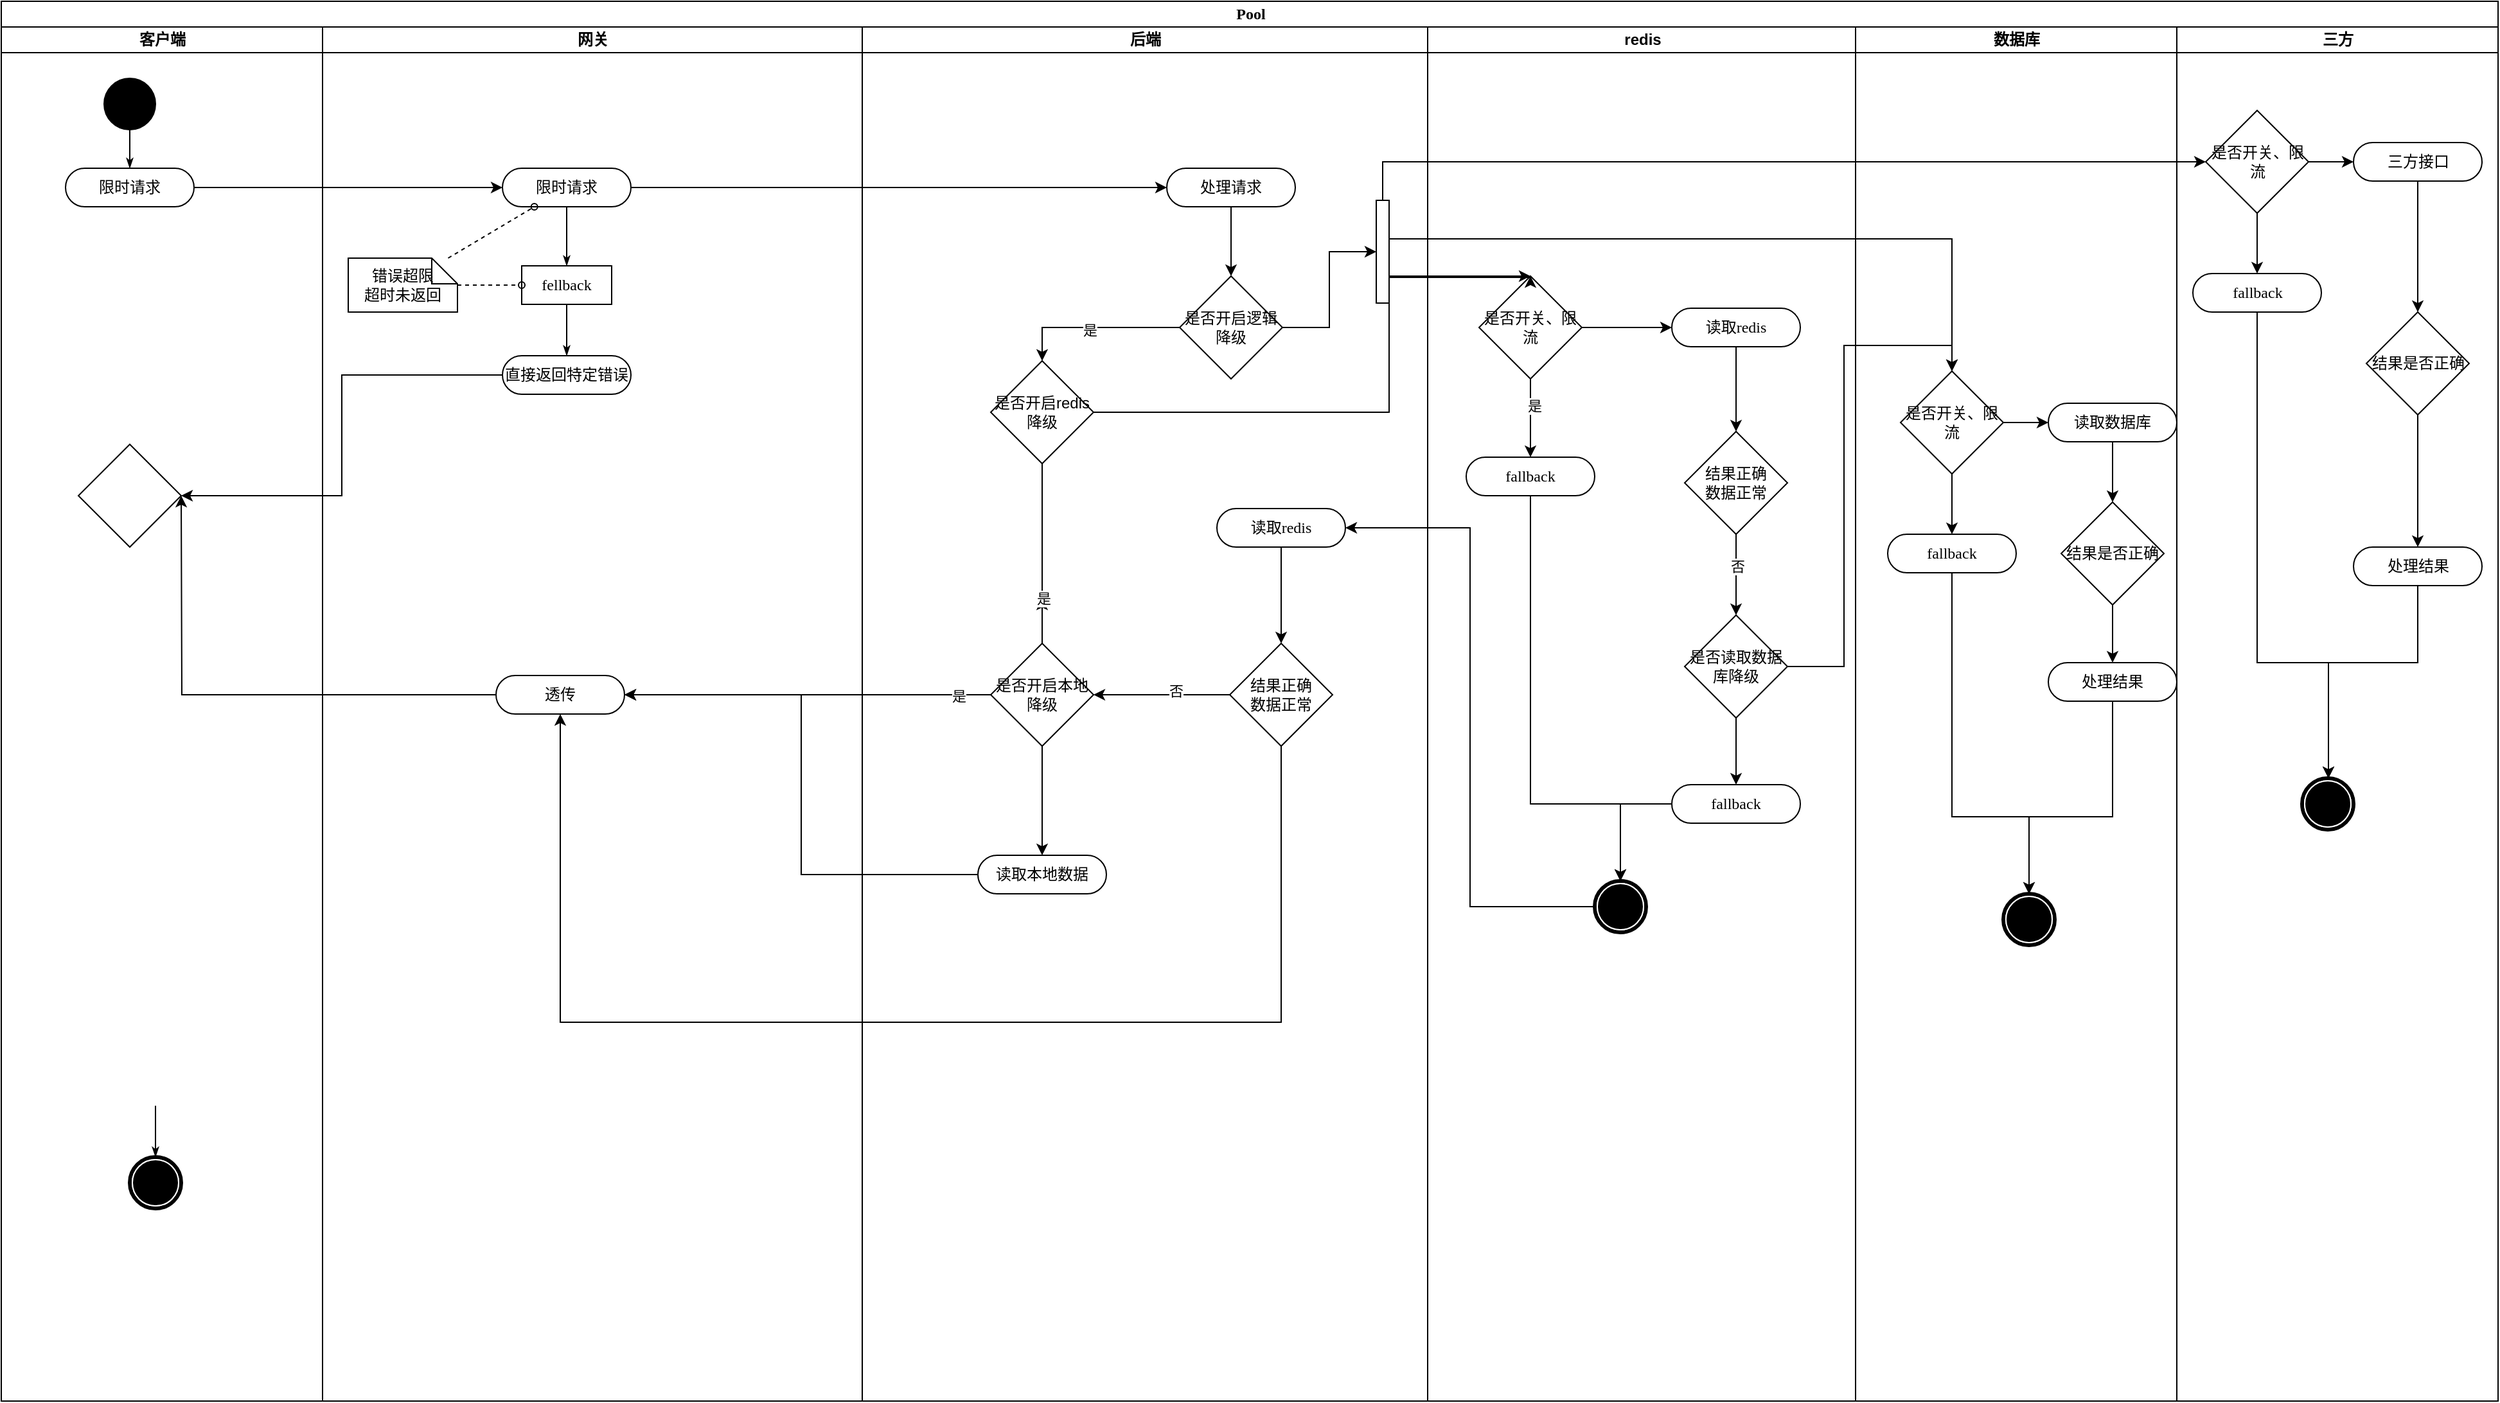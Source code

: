 <mxfile version="20.8.19" type="github">
  <diagram name="Page-1" id="0783ab3e-0a74-02c8-0abd-f7b4e66b4bec">
    <mxGraphModel dx="1034" dy="438" grid="1" gridSize="10" guides="1" tooltips="1" connect="1" arrows="1" fold="1" page="1" pageScale="1" pageWidth="850" pageHeight="1100" background="none" math="0" shadow="0">
      <root>
        <mxCell id="0" />
        <mxCell id="1" parent="0" />
        <mxCell id="1c1d494c118603dd-1" value="Pool" style="swimlane;html=1;childLayout=stackLayout;startSize=20;rounded=0;shadow=0;comic=0;labelBackgroundColor=none;strokeWidth=1;fontFamily=Verdana;fontSize=12;align=center;" parent="1" vertex="1">
          <mxGeometry x="60" y="5" width="1943" height="1090" as="geometry" />
        </mxCell>
        <mxCell id="9OXR8-5eXW10tZyGMjdz-30" value="客户端" style="swimlane;html=1;startSize=20;" vertex="1" parent="1c1d494c118603dd-1">
          <mxGeometry y="20" width="250" height="1070" as="geometry">
            <mxRectangle x="500" y="20" width="40" height="970" as="alternateBounds" />
          </mxGeometry>
        </mxCell>
        <mxCell id="9OXR8-5eXW10tZyGMjdz-31" style="edgeStyle=orthogonalEdgeStyle;rounded=0;html=1;labelBackgroundColor=none;startArrow=none;startFill=0;startSize=5;endArrow=classicThin;endFill=1;endSize=5;jettySize=auto;orthogonalLoop=1;strokeWidth=1;fontFamily=Verdana;fontSize=12" edge="1" parent="9OXR8-5eXW10tZyGMjdz-30" source="9OXR8-5eXW10tZyGMjdz-32" target="9OXR8-5eXW10tZyGMjdz-33">
          <mxGeometry relative="1" as="geometry" />
        </mxCell>
        <mxCell id="9OXR8-5eXW10tZyGMjdz-32" value="" style="ellipse;whiteSpace=wrap;html=1;rounded=0;shadow=0;comic=0;labelBackgroundColor=none;strokeWidth=1;fillColor=#000000;fontFamily=Verdana;fontSize=12;align=center;" vertex="1" parent="9OXR8-5eXW10tZyGMjdz-30">
          <mxGeometry x="80" y="40" width="40" height="40" as="geometry" />
        </mxCell>
        <mxCell id="9OXR8-5eXW10tZyGMjdz-33" value="限时请求" style="rounded=1;whiteSpace=wrap;html=1;shadow=0;comic=0;labelBackgroundColor=none;strokeWidth=1;fontFamily=Verdana;fontSize=12;align=center;arcSize=50;" vertex="1" parent="9OXR8-5eXW10tZyGMjdz-30">
          <mxGeometry x="50" y="110" width="100" height="30" as="geometry" />
        </mxCell>
        <mxCell id="9OXR8-5eXW10tZyGMjdz-45" style="edgeStyle=none;rounded=0;html=1;labelBackgroundColor=none;startArrow=none;startFill=0;startSize=5;endArrow=classicThin;endFill=1;endSize=5;jettySize=auto;orthogonalLoop=1;strokeWidth=1;fontFamily=Verdana;fontSize=12" edge="1" parent="9OXR8-5eXW10tZyGMjdz-30" target="9OXR8-5eXW10tZyGMjdz-47">
          <mxGeometry relative="1" as="geometry">
            <mxPoint x="120" y="840" as="sourcePoint" />
          </mxGeometry>
        </mxCell>
        <mxCell id="9OXR8-5eXW10tZyGMjdz-47" value="" style="shape=mxgraph.bpmn.shape;html=1;verticalLabelPosition=bottom;labelBackgroundColor=#ffffff;verticalAlign=top;perimeter=ellipsePerimeter;outline=end;symbol=terminate;rounded=0;shadow=0;comic=0;strokeWidth=1;fontFamily=Verdana;fontSize=12;align=center;" vertex="1" parent="9OXR8-5eXW10tZyGMjdz-30">
          <mxGeometry x="100" y="880" width="40" height="40" as="geometry" />
        </mxCell>
        <mxCell id="9OXR8-5eXW10tZyGMjdz-98" value="" style="rhombus;whiteSpace=wrap;html=1;" vertex="1" parent="9OXR8-5eXW10tZyGMjdz-30">
          <mxGeometry x="60" y="325" width="80" height="80" as="geometry" />
        </mxCell>
        <mxCell id="1c1d494c118603dd-2" value="网关" style="swimlane;html=1;startSize=20;" parent="1c1d494c118603dd-1" vertex="1">
          <mxGeometry x="250" y="20" width="420" height="1070" as="geometry" />
        </mxCell>
        <mxCell id="1c1d494c118603dd-34" style="edgeStyle=none;rounded=0;html=1;labelBackgroundColor=none;startArrow=none;startFill=0;startSize=5;endArrow=classicThin;endFill=1;endSize=5;jettySize=auto;orthogonalLoop=1;strokeWidth=1;fontFamily=Verdana;fontSize=12" parent="1c1d494c118603dd-2" source="1c1d494c118603dd-6" target="1c1d494c118603dd-10" edge="1">
          <mxGeometry relative="1" as="geometry" />
        </mxCell>
        <mxCell id="1c1d494c118603dd-6" value="限时请求" style="rounded=1;whiteSpace=wrap;html=1;shadow=0;comic=0;labelBackgroundColor=none;strokeWidth=1;fontFamily=Verdana;fontSize=12;align=center;arcSize=50;" parent="1c1d494c118603dd-2" vertex="1">
          <mxGeometry x="140" y="110" width="100" height="30" as="geometry" />
        </mxCell>
        <mxCell id="1c1d494c118603dd-7" value="直接返回特定错误" style="rounded=1;whiteSpace=wrap;html=1;shadow=0;comic=0;labelBackgroundColor=none;strokeWidth=1;fontFamily=Verdana;fontSize=12;align=center;arcSize=50;" parent="1c1d494c118603dd-2" vertex="1">
          <mxGeometry x="140" y="256" width="100" height="30" as="geometry" />
        </mxCell>
        <mxCell id="1c1d494c118603dd-35" style="edgeStyle=none;rounded=0;html=1;labelBackgroundColor=none;startArrow=none;startFill=0;startSize=5;endArrow=classicThin;endFill=1;endSize=5;jettySize=auto;orthogonalLoop=1;strokeWidth=1;fontFamily=Verdana;fontSize=12" parent="1c1d494c118603dd-2" source="1c1d494c118603dd-10" target="1c1d494c118603dd-7" edge="1">
          <mxGeometry relative="1" as="geometry" />
        </mxCell>
        <mxCell id="1c1d494c118603dd-10" value="fellback" style="rounded=0;whiteSpace=wrap;html=1;shadow=0;comic=0;labelBackgroundColor=none;strokeWidth=1;fontFamily=Verdana;fontSize=12;align=center;arcSize=50;" parent="1c1d494c118603dd-2" vertex="1">
          <mxGeometry x="155" y="186" width="70" height="30" as="geometry" />
        </mxCell>
        <mxCell id="1c1d494c118603dd-46" style="edgeStyle=none;rounded=0;html=1;labelBackgroundColor=none;startArrow=none;startFill=0;startSize=5;endArrow=oval;endFill=0;endSize=5;jettySize=auto;orthogonalLoop=1;strokeWidth=1;fontFamily=Verdana;fontSize=12;dashed=1;" parent="1c1d494c118603dd-2" source="1c1d494c118603dd-21" target="1c1d494c118603dd-6" edge="1">
          <mxGeometry relative="1" as="geometry" />
        </mxCell>
        <mxCell id="1c1d494c118603dd-47" style="edgeStyle=none;rounded=0;html=1;dashed=1;labelBackgroundColor=none;startArrow=none;startFill=0;startSize=5;endArrow=oval;endFill=0;endSize=5;jettySize=auto;orthogonalLoop=1;strokeWidth=1;fontFamily=Verdana;fontSize=12" parent="1c1d494c118603dd-2" source="1c1d494c118603dd-21" target="1c1d494c118603dd-10" edge="1">
          <mxGeometry relative="1" as="geometry" />
        </mxCell>
        <mxCell id="1c1d494c118603dd-21" value="错误超限&lt;br&gt;超时未返回" style="shape=note;whiteSpace=wrap;html=1;rounded=0;shadow=0;comic=0;labelBackgroundColor=none;strokeWidth=1;fontFamily=Verdana;fontSize=12;align=center;size=20;" parent="1c1d494c118603dd-2" vertex="1">
          <mxGeometry x="20" y="180" width="85" height="42" as="geometry" />
        </mxCell>
        <mxCell id="9OXR8-5eXW10tZyGMjdz-448" style="edgeStyle=orthogonalEdgeStyle;rounded=0;orthogonalLoop=1;jettySize=auto;html=1;" edge="1" parent="1c1d494c118603dd-2" source="9OXR8-5eXW10tZyGMjdz-366">
          <mxGeometry relative="1" as="geometry">
            <mxPoint x="-110" y="365" as="targetPoint" />
          </mxGeometry>
        </mxCell>
        <mxCell id="9OXR8-5eXW10tZyGMjdz-366" value="透传" style="rounded=1;whiteSpace=wrap;html=1;shadow=0;comic=0;labelBackgroundColor=none;strokeWidth=1;fontFamily=Verdana;fontSize=12;align=center;arcSize=50;" vertex="1" parent="1c1d494c118603dd-2">
          <mxGeometry x="135" y="505" width="100" height="30" as="geometry" />
        </mxCell>
        <mxCell id="1c1d494c118603dd-3" value="后端" style="swimlane;html=1;startSize=20;" parent="1c1d494c118603dd-1" vertex="1">
          <mxGeometry x="670" y="20" width="440" height="1070" as="geometry" />
        </mxCell>
        <mxCell id="9OXR8-5eXW10tZyGMjdz-101" style="edgeStyle=orthogonalEdgeStyle;rounded=0;orthogonalLoop=1;jettySize=auto;html=1;entryX=0.5;entryY=0;entryDx=0;entryDy=0;" edge="1" parent="1c1d494c118603dd-3" source="9OXR8-5eXW10tZyGMjdz-93" target="9OXR8-5eXW10tZyGMjdz-100">
          <mxGeometry relative="1" as="geometry" />
        </mxCell>
        <mxCell id="9OXR8-5eXW10tZyGMjdz-93" value="处理请求" style="rounded=1;whiteSpace=wrap;html=1;shadow=0;comic=0;labelBackgroundColor=none;strokeWidth=1;fontFamily=Verdana;fontSize=12;align=center;arcSize=50;" vertex="1" parent="1c1d494c118603dd-3">
          <mxGeometry x="237" y="110" width="100" height="30" as="geometry" />
        </mxCell>
        <mxCell id="9OXR8-5eXW10tZyGMjdz-372" style="edgeStyle=orthogonalEdgeStyle;rounded=0;orthogonalLoop=1;jettySize=auto;html=1;entryX=0.5;entryY=0;entryDx=0;entryDy=0;" edge="1" parent="1c1d494c118603dd-3" source="9OXR8-5eXW10tZyGMjdz-100" target="9OXR8-5eXW10tZyGMjdz-241">
          <mxGeometry relative="1" as="geometry">
            <mxPoint x="170" y="234" as="targetPoint" />
          </mxGeometry>
        </mxCell>
        <mxCell id="9OXR8-5eXW10tZyGMjdz-375" value="是" style="edgeLabel;html=1;align=center;verticalAlign=middle;resizable=0;points=[];" vertex="1" connectable="0" parent="9OXR8-5eXW10tZyGMjdz-372">
          <mxGeometry x="0.05" y="2" relative="1" as="geometry">
            <mxPoint as="offset" />
          </mxGeometry>
        </mxCell>
        <mxCell id="9OXR8-5eXW10tZyGMjdz-100" value="是否开启逻辑降级" style="rhombus;whiteSpace=wrap;html=1;" vertex="1" parent="1c1d494c118603dd-3">
          <mxGeometry x="247" y="194" width="80" height="80" as="geometry" />
        </mxCell>
        <mxCell id="9OXR8-5eXW10tZyGMjdz-243" value="" style="edgeStyle=orthogonalEdgeStyle;rounded=0;orthogonalLoop=1;jettySize=auto;html=1;" edge="1" parent="1c1d494c118603dd-3" source="9OXR8-5eXW10tZyGMjdz-241">
          <mxGeometry relative="1" as="geometry">
            <mxPoint x="140" y="445" as="targetPoint" />
            <Array as="points">
              <mxPoint x="140" y="530" />
            </Array>
          </mxGeometry>
        </mxCell>
        <mxCell id="9OXR8-5eXW10tZyGMjdz-374" value="是" style="edgeLabel;html=1;align=center;verticalAlign=middle;resizable=0;points=[];" vertex="1" connectable="0" parent="9OXR8-5eXW10tZyGMjdz-243">
          <mxGeometry x="-0.49" y="1" relative="1" as="geometry">
            <mxPoint y="35" as="offset" />
          </mxGeometry>
        </mxCell>
        <mxCell id="9OXR8-5eXW10tZyGMjdz-241" value="是否开启redis降级" style="rhombus;whiteSpace=wrap;html=1;" vertex="1" parent="1c1d494c118603dd-3">
          <mxGeometry x="100" y="260" width="80" height="80" as="geometry" />
        </mxCell>
        <mxCell id="9OXR8-5eXW10tZyGMjdz-423" style="edgeStyle=orthogonalEdgeStyle;rounded=0;orthogonalLoop=1;jettySize=auto;html=1;entryX=0.5;entryY=0;entryDx=0;entryDy=0;" edge="1" parent="1c1d494c118603dd-3" source="9OXR8-5eXW10tZyGMjdz-242" target="9OXR8-5eXW10tZyGMjdz-369">
          <mxGeometry relative="1" as="geometry" />
        </mxCell>
        <mxCell id="9OXR8-5eXW10tZyGMjdz-242" value="是否开启本地降级" style="rhombus;whiteSpace=wrap;html=1;" vertex="1" parent="1c1d494c118603dd-3">
          <mxGeometry x="100" y="480" width="80" height="80" as="geometry" />
        </mxCell>
        <mxCell id="9OXR8-5eXW10tZyGMjdz-369" value="读取本地数据" style="rounded=1;whiteSpace=wrap;html=1;shadow=0;comic=0;labelBackgroundColor=none;strokeWidth=1;fontFamily=Verdana;fontSize=12;align=center;arcSize=50;" vertex="1" parent="1c1d494c118603dd-3">
          <mxGeometry x="90" y="645" width="100" height="30" as="geometry" />
        </mxCell>
        <mxCell id="9OXR8-5eXW10tZyGMjdz-384" style="edgeStyle=orthogonalEdgeStyle;rounded=0;orthogonalLoop=1;jettySize=auto;html=1;" edge="1" parent="1c1d494c118603dd-3" source="9OXR8-5eXW10tZyGMjdz-376" target="9OXR8-5eXW10tZyGMjdz-377">
          <mxGeometry relative="1" as="geometry" />
        </mxCell>
        <mxCell id="9OXR8-5eXW10tZyGMjdz-376" value="读取redis" style="rounded=1;whiteSpace=wrap;html=1;shadow=0;comic=0;labelBackgroundColor=none;strokeWidth=1;fontFamily=Verdana;fontSize=12;align=center;arcSize=50;" vertex="1" parent="1c1d494c118603dd-3">
          <mxGeometry x="276" y="375" width="100" height="30" as="geometry" />
        </mxCell>
        <mxCell id="9OXR8-5eXW10tZyGMjdz-378" style="edgeStyle=orthogonalEdgeStyle;rounded=0;orthogonalLoop=1;jettySize=auto;html=1;entryX=1;entryY=0.5;entryDx=0;entryDy=0;" edge="1" parent="1c1d494c118603dd-3" source="9OXR8-5eXW10tZyGMjdz-377" target="9OXR8-5eXW10tZyGMjdz-242">
          <mxGeometry relative="1" as="geometry" />
        </mxCell>
        <mxCell id="9OXR8-5eXW10tZyGMjdz-379" value="否" style="edgeLabel;html=1;align=center;verticalAlign=middle;resizable=0;points=[];" vertex="1" connectable="0" parent="9OXR8-5eXW10tZyGMjdz-378">
          <mxGeometry x="-0.212" y="-3" relative="1" as="geometry">
            <mxPoint as="offset" />
          </mxGeometry>
        </mxCell>
        <mxCell id="9OXR8-5eXW10tZyGMjdz-377" value="结果正确&lt;br&gt;数据正常" style="rhombus;whiteSpace=wrap;html=1;" vertex="1" parent="1c1d494c118603dd-3">
          <mxGeometry x="286" y="480" width="80" height="80" as="geometry" />
        </mxCell>
        <mxCell id="9OXR8-5eXW10tZyGMjdz-415" value="" style="html=1;points=[];perimeter=orthogonalPerimeter;outlineConnect=0;targetShapes=umlLifeline;portConstraint=eastwest;newEdgeStyle={&quot;edgeStyle&quot;:&quot;elbowEdgeStyle&quot;,&quot;elbow&quot;:&quot;vertical&quot;,&quot;curved&quot;:0,&quot;rounded&quot;:0};" vertex="1" parent="1c1d494c118603dd-3">
          <mxGeometry x="400" y="135" width="10" height="80" as="geometry" />
        </mxCell>
        <mxCell id="9OXR8-5eXW10tZyGMjdz-389" style="edgeStyle=orthogonalEdgeStyle;rounded=0;orthogonalLoop=1;jettySize=auto;html=1;" edge="1" parent="1c1d494c118603dd-3" source="9OXR8-5eXW10tZyGMjdz-100" target="9OXR8-5eXW10tZyGMjdz-415">
          <mxGeometry relative="1" as="geometry" />
        </mxCell>
        <mxCell id="1c1d494c118603dd-4" value="redis" style="swimlane;html=1;startSize=20;" parent="1c1d494c118603dd-1" vertex="1">
          <mxGeometry x="1110" y="20" width="333" height="1070" as="geometry">
            <mxRectangle x="500" y="20" width="40" height="970" as="alternateBounds" />
          </mxGeometry>
        </mxCell>
        <mxCell id="9OXR8-5eXW10tZyGMjdz-392" style="edgeStyle=orthogonalEdgeStyle;rounded=0;orthogonalLoop=1;jettySize=auto;html=1;entryX=0.5;entryY=0;entryDx=0;entryDy=0;" edge="1" parent="1c1d494c118603dd-4" source="1c1d494c118603dd-5" target="9OXR8-5eXW10tZyGMjdz-391">
          <mxGeometry relative="1" as="geometry" />
        </mxCell>
        <mxCell id="1c1d494c118603dd-5" value="读取redis" style="rounded=1;whiteSpace=wrap;html=1;shadow=0;comic=0;labelBackgroundColor=none;strokeWidth=1;fontFamily=Verdana;fontSize=12;align=center;arcSize=50;" parent="1c1d494c118603dd-4" vertex="1">
          <mxGeometry x="190" y="219" width="100" height="30" as="geometry" />
        </mxCell>
        <mxCell id="60571a20871a0731-5" value="" style="shape=mxgraph.bpmn.shape;html=1;verticalLabelPosition=bottom;labelBackgroundColor=#ffffff;verticalAlign=top;perimeter=ellipsePerimeter;outline=end;symbol=terminate;rounded=0;shadow=0;comic=0;strokeWidth=1;fontFamily=Verdana;fontSize=12;align=center;" parent="1c1d494c118603dd-4" vertex="1">
          <mxGeometry x="130" y="665" width="40" height="40" as="geometry" />
        </mxCell>
        <mxCell id="9OXR8-5eXW10tZyGMjdz-394" value="" style="edgeStyle=orthogonalEdgeStyle;rounded=0;orthogonalLoop=1;jettySize=auto;html=1;" edge="1" parent="1c1d494c118603dd-4" source="9OXR8-5eXW10tZyGMjdz-391" target="9OXR8-5eXW10tZyGMjdz-393">
          <mxGeometry relative="1" as="geometry" />
        </mxCell>
        <mxCell id="9OXR8-5eXW10tZyGMjdz-395" value="否" style="edgeLabel;html=1;align=center;verticalAlign=middle;resizable=0;points=[];" vertex="1" connectable="0" parent="9OXR8-5eXW10tZyGMjdz-394">
          <mxGeometry x="-0.227" y="1" relative="1" as="geometry">
            <mxPoint as="offset" />
          </mxGeometry>
        </mxCell>
        <mxCell id="9OXR8-5eXW10tZyGMjdz-391" value="结果正确&lt;br&gt;数据正常" style="rhombus;whiteSpace=wrap;html=1;" vertex="1" parent="1c1d494c118603dd-4">
          <mxGeometry x="200" y="315" width="80" height="80" as="geometry" />
        </mxCell>
        <mxCell id="9OXR8-5eXW10tZyGMjdz-407" style="edgeStyle=orthogonalEdgeStyle;rounded=0;orthogonalLoop=1;jettySize=auto;html=1;entryX=0.5;entryY=0;entryDx=0;entryDy=0;" edge="1" parent="1c1d494c118603dd-4" source="9OXR8-5eXW10tZyGMjdz-393" target="9OXR8-5eXW10tZyGMjdz-408">
          <mxGeometry relative="1" as="geometry">
            <mxPoint x="240" y="595" as="targetPoint" />
          </mxGeometry>
        </mxCell>
        <mxCell id="9OXR8-5eXW10tZyGMjdz-393" value="是否读取数据库降级" style="rhombus;whiteSpace=wrap;html=1;" vertex="1" parent="1c1d494c118603dd-4">
          <mxGeometry x="200" y="458" width="80" height="80" as="geometry" />
        </mxCell>
        <mxCell id="9OXR8-5eXW10tZyGMjdz-397" style="edgeStyle=orthogonalEdgeStyle;rounded=0;orthogonalLoop=1;jettySize=auto;html=1;entryX=0.5;entryY=0;entryDx=0;entryDy=0;" edge="1" parent="1c1d494c118603dd-4" source="9OXR8-5eXW10tZyGMjdz-396" target="9OXR8-5eXW10tZyGMjdz-398">
          <mxGeometry relative="1" as="geometry">
            <mxPoint x="60" y="375" as="targetPoint" />
          </mxGeometry>
        </mxCell>
        <mxCell id="9OXR8-5eXW10tZyGMjdz-399" value="是" style="edgeLabel;html=1;align=center;verticalAlign=middle;resizable=0;points=[];" vertex="1" connectable="0" parent="9OXR8-5eXW10tZyGMjdz-397">
          <mxGeometry x="-0.333" y="3" relative="1" as="geometry">
            <mxPoint as="offset" />
          </mxGeometry>
        </mxCell>
        <mxCell id="9OXR8-5eXW10tZyGMjdz-400" style="edgeStyle=orthogonalEdgeStyle;rounded=0;orthogonalLoop=1;jettySize=auto;html=1;entryX=0;entryY=0.5;entryDx=0;entryDy=0;" edge="1" parent="1c1d494c118603dd-4" source="9OXR8-5eXW10tZyGMjdz-396" target="1c1d494c118603dd-5">
          <mxGeometry relative="1" as="geometry" />
        </mxCell>
        <mxCell id="9OXR8-5eXW10tZyGMjdz-396" value="是否开关、限流" style="rhombus;whiteSpace=wrap;html=1;" vertex="1" parent="1c1d494c118603dd-4">
          <mxGeometry x="40" y="194" width="80" height="80" as="geometry" />
        </mxCell>
        <mxCell id="9OXR8-5eXW10tZyGMjdz-418" style="edgeStyle=orthogonalEdgeStyle;rounded=0;orthogonalLoop=1;jettySize=auto;html=1;" edge="1" parent="1c1d494c118603dd-4" source="9OXR8-5eXW10tZyGMjdz-398" target="60571a20871a0731-5">
          <mxGeometry relative="1" as="geometry">
            <Array as="points">
              <mxPoint x="80" y="605" />
              <mxPoint x="150" y="605" />
            </Array>
          </mxGeometry>
        </mxCell>
        <mxCell id="9OXR8-5eXW10tZyGMjdz-398" value="fallback" style="rounded=1;whiteSpace=wrap;html=1;shadow=0;comic=0;labelBackgroundColor=none;strokeWidth=1;fontFamily=Verdana;fontSize=12;align=center;arcSize=50;" vertex="1" parent="1c1d494c118603dd-4">
          <mxGeometry x="30" y="335" width="100" height="30" as="geometry" />
        </mxCell>
        <mxCell id="9OXR8-5eXW10tZyGMjdz-419" style="edgeStyle=orthogonalEdgeStyle;rounded=0;orthogonalLoop=1;jettySize=auto;html=1;entryX=0.5;entryY=0;entryDx=0;entryDy=0;" edge="1" parent="1c1d494c118603dd-4" source="9OXR8-5eXW10tZyGMjdz-408" target="60571a20871a0731-5">
          <mxGeometry relative="1" as="geometry" />
        </mxCell>
        <mxCell id="9OXR8-5eXW10tZyGMjdz-408" value="fallback" style="rounded=1;whiteSpace=wrap;html=1;shadow=0;comic=0;labelBackgroundColor=none;strokeWidth=1;fontFamily=Verdana;fontSize=12;align=center;arcSize=50;" vertex="1" parent="1c1d494c118603dd-4">
          <mxGeometry x="190" y="590" width="100" height="30" as="geometry" />
        </mxCell>
        <mxCell id="9OXR8-5eXW10tZyGMjdz-1" value="数据库" style="swimlane;html=1;startSize=20;" vertex="1" parent="1c1d494c118603dd-1">
          <mxGeometry x="1443" y="20" width="250" height="1070" as="geometry">
            <mxRectangle x="500" y="20" width="40" height="970" as="alternateBounds" />
          </mxGeometry>
        </mxCell>
        <mxCell id="9OXR8-5eXW10tZyGMjdz-440" style="edgeStyle=orthogonalEdgeStyle;rounded=0;orthogonalLoop=1;jettySize=auto;html=1;" edge="1" parent="9OXR8-5eXW10tZyGMjdz-1" source="9OXR8-5eXW10tZyGMjdz-6" target="9OXR8-5eXW10tZyGMjdz-438">
          <mxGeometry relative="1" as="geometry" />
        </mxCell>
        <mxCell id="9OXR8-5eXW10tZyGMjdz-6" value="读取数据库" style="rounded=1;whiteSpace=wrap;html=1;shadow=0;comic=0;labelBackgroundColor=none;strokeWidth=1;fontFamily=Verdana;fontSize=12;align=center;arcSize=50;" vertex="1" parent="9OXR8-5eXW10tZyGMjdz-1">
          <mxGeometry x="150" y="293" width="100" height="30" as="geometry" />
        </mxCell>
        <mxCell id="9OXR8-5eXW10tZyGMjdz-12" style="edgeStyle=none;rounded=0;html=1;labelBackgroundColor=none;startArrow=none;startFill=0;startSize=5;endArrow=classicThin;endFill=1;endSize=5;jettySize=auto;orthogonalLoop=1;strokeWidth=1;fontFamily=Verdana;fontSize=12" edge="1" parent="9OXR8-5eXW10tZyGMjdz-1" target="9OXR8-5eXW10tZyGMjdz-15">
          <mxGeometry relative="1" as="geometry">
            <mxPoint x="30" y="640" as="sourcePoint" />
          </mxGeometry>
        </mxCell>
        <mxCell id="9OXR8-5eXW10tZyGMjdz-25" style="edgeStyle=none;rounded=0;html=1;dashed=1;labelBackgroundColor=none;startArrow=none;startFill=0;startSize=5;endArrow=oval;endFill=0;endSize=5;jettySize=auto;orthogonalLoop=1;strokeWidth=1;fontFamily=Verdana;fontSize=12" edge="1" parent="9OXR8-5eXW10tZyGMjdz-1" target="9OXR8-5eXW10tZyGMjdz-15">
          <mxGeometry relative="1" as="geometry">
            <mxPoint x="156.964" y="640" as="sourcePoint" />
          </mxGeometry>
        </mxCell>
        <mxCell id="9OXR8-5eXW10tZyGMjdz-402" style="edgeStyle=orthogonalEdgeStyle;rounded=0;orthogonalLoop=1;jettySize=auto;html=1;entryX=0;entryY=0.5;entryDx=0;entryDy=0;" edge="1" parent="9OXR8-5eXW10tZyGMjdz-1" source="9OXR8-5eXW10tZyGMjdz-401" target="9OXR8-5eXW10tZyGMjdz-6">
          <mxGeometry relative="1" as="geometry" />
        </mxCell>
        <mxCell id="9OXR8-5eXW10tZyGMjdz-403" style="edgeStyle=orthogonalEdgeStyle;rounded=0;orthogonalLoop=1;jettySize=auto;html=1;entryX=0.5;entryY=0;entryDx=0;entryDy=0;" edge="1" parent="9OXR8-5eXW10tZyGMjdz-1" source="9OXR8-5eXW10tZyGMjdz-401" target="9OXR8-5eXW10tZyGMjdz-404">
          <mxGeometry relative="1" as="geometry">
            <mxPoint x="75" y="390" as="targetPoint" />
          </mxGeometry>
        </mxCell>
        <mxCell id="9OXR8-5eXW10tZyGMjdz-401" value="是否开关、限流" style="rhombus;whiteSpace=wrap;html=1;" vertex="1" parent="9OXR8-5eXW10tZyGMjdz-1">
          <mxGeometry x="35" y="268" width="80" height="80" as="geometry" />
        </mxCell>
        <mxCell id="9OXR8-5eXW10tZyGMjdz-444" style="edgeStyle=orthogonalEdgeStyle;rounded=0;orthogonalLoop=1;jettySize=auto;html=1;" edge="1" parent="9OXR8-5eXW10tZyGMjdz-1" source="9OXR8-5eXW10tZyGMjdz-404" target="9OXR8-5eXW10tZyGMjdz-441">
          <mxGeometry relative="1" as="geometry">
            <Array as="points">
              <mxPoint x="75" y="615" />
              <mxPoint x="135" y="615" />
            </Array>
          </mxGeometry>
        </mxCell>
        <mxCell id="9OXR8-5eXW10tZyGMjdz-404" value="fallback" style="rounded=1;whiteSpace=wrap;html=1;shadow=0;comic=0;labelBackgroundColor=none;strokeWidth=1;fontFamily=Verdana;fontSize=12;align=center;arcSize=50;" vertex="1" parent="9OXR8-5eXW10tZyGMjdz-1">
          <mxGeometry x="25" y="395" width="100" height="30" as="geometry" />
        </mxCell>
        <mxCell id="9OXR8-5eXW10tZyGMjdz-438" value="结果是否正确" style="rhombus;whiteSpace=wrap;html=1;" vertex="1" parent="9OXR8-5eXW10tZyGMjdz-1">
          <mxGeometry x="160" y="370" width="80" height="80" as="geometry" />
        </mxCell>
        <mxCell id="9OXR8-5eXW10tZyGMjdz-443" style="edgeStyle=orthogonalEdgeStyle;rounded=0;orthogonalLoop=1;jettySize=auto;html=1;entryX=0.5;entryY=0;entryDx=0;entryDy=0;" edge="1" parent="9OXR8-5eXW10tZyGMjdz-1" source="9OXR8-5eXW10tZyGMjdz-439" target="9OXR8-5eXW10tZyGMjdz-441">
          <mxGeometry relative="1" as="geometry">
            <Array as="points">
              <mxPoint x="200" y="615" />
              <mxPoint x="135" y="615" />
            </Array>
          </mxGeometry>
        </mxCell>
        <mxCell id="9OXR8-5eXW10tZyGMjdz-439" value="处理结果" style="rounded=1;whiteSpace=wrap;html=1;shadow=0;comic=0;labelBackgroundColor=none;strokeWidth=1;fontFamily=Verdana;fontSize=12;align=center;arcSize=50;" vertex="1" parent="9OXR8-5eXW10tZyGMjdz-1">
          <mxGeometry x="150" y="495" width="100" height="30" as="geometry" />
        </mxCell>
        <mxCell id="9OXR8-5eXW10tZyGMjdz-437" style="edgeStyle=orthogonalEdgeStyle;rounded=0;orthogonalLoop=1;jettySize=auto;html=1;entryX=0.5;entryY=0;entryDx=0;entryDy=0;" edge="1" parent="9OXR8-5eXW10tZyGMjdz-1" source="9OXR8-5eXW10tZyGMjdz-438" target="9OXR8-5eXW10tZyGMjdz-439">
          <mxGeometry relative="1" as="geometry">
            <mxPoint x="200" y="558" as="targetPoint" />
          </mxGeometry>
        </mxCell>
        <mxCell id="9OXR8-5eXW10tZyGMjdz-441" value="" style="shape=mxgraph.bpmn.shape;html=1;verticalLabelPosition=bottom;labelBackgroundColor=#ffffff;verticalAlign=top;perimeter=ellipsePerimeter;outline=end;symbol=terminate;rounded=0;shadow=0;comic=0;strokeWidth=1;fontFamily=Verdana;fontSize=12;align=center;" vertex="1" parent="9OXR8-5eXW10tZyGMjdz-1">
          <mxGeometry x="115" y="675" width="40" height="40" as="geometry" />
        </mxCell>
        <mxCell id="9OXR8-5eXW10tZyGMjdz-92" style="edgeStyle=orthogonalEdgeStyle;rounded=0;orthogonalLoop=1;jettySize=auto;html=1;" edge="1" parent="1c1d494c118603dd-1" source="9OXR8-5eXW10tZyGMjdz-33" target="1c1d494c118603dd-6">
          <mxGeometry relative="1" as="geometry" />
        </mxCell>
        <mxCell id="9OXR8-5eXW10tZyGMjdz-94" value="" style="edgeStyle=orthogonalEdgeStyle;rounded=0;orthogonalLoop=1;jettySize=auto;html=1;" edge="1" parent="1c1d494c118603dd-1" source="1c1d494c118603dd-6" target="9OXR8-5eXW10tZyGMjdz-93">
          <mxGeometry relative="1" as="geometry" />
        </mxCell>
        <mxCell id="9OXR8-5eXW10tZyGMjdz-97" value="" style="edgeStyle=orthogonalEdgeStyle;rounded=0;orthogonalLoop=1;jettySize=auto;html=1;entryX=1;entryY=0.5;entryDx=0;entryDy=0;" edge="1" parent="1c1d494c118603dd-1" source="1c1d494c118603dd-7" target="9OXR8-5eXW10tZyGMjdz-98">
          <mxGeometry relative="1" as="geometry">
            <mxPoint x="150" y="385" as="targetPoint" />
          </mxGeometry>
        </mxCell>
        <mxCell id="9OXR8-5eXW10tZyGMjdz-385" style="edgeStyle=orthogonalEdgeStyle;rounded=0;orthogonalLoop=1;jettySize=auto;html=1;entryX=1;entryY=0.5;entryDx=0;entryDy=0;" edge="1" parent="1c1d494c118603dd-1" source="9OXR8-5eXW10tZyGMjdz-242" target="9OXR8-5eXW10tZyGMjdz-366">
          <mxGeometry relative="1" as="geometry" />
        </mxCell>
        <mxCell id="9OXR8-5eXW10tZyGMjdz-386" value="是" style="edgeLabel;html=1;align=center;verticalAlign=middle;resizable=0;points=[];" vertex="1" connectable="0" parent="9OXR8-5eXW10tZyGMjdz-385">
          <mxGeometry x="-0.823" y="1" relative="1" as="geometry">
            <mxPoint as="offset" />
          </mxGeometry>
        </mxCell>
        <mxCell id="9OXR8-5eXW10tZyGMjdz-406" style="edgeStyle=orthogonalEdgeStyle;rounded=0;orthogonalLoop=1;jettySize=auto;html=1;entryX=0.5;entryY=0;entryDx=0;entryDy=0;" edge="1" parent="1c1d494c118603dd-1" source="9OXR8-5eXW10tZyGMjdz-393" target="9OXR8-5eXW10tZyGMjdz-401">
          <mxGeometry relative="1" as="geometry">
            <mxPoint x="1498" y="135" as="targetPoint" />
          </mxGeometry>
        </mxCell>
        <mxCell id="9OXR8-5eXW10tZyGMjdz-416" style="edgeStyle=elbowEdgeStyle;rounded=0;orthogonalLoop=1;jettySize=auto;html=1;elbow=vertical;curved=0;entryX=0.5;entryY=0;entryDx=0;entryDy=0;" edge="1" parent="1c1d494c118603dd-1" source="9OXR8-5eXW10tZyGMjdz-415" target="9OXR8-5eXW10tZyGMjdz-396">
          <mxGeometry relative="1" as="geometry">
            <mxPoint x="1170" y="105" as="targetPoint" />
          </mxGeometry>
        </mxCell>
        <mxCell id="9OXR8-5eXW10tZyGMjdz-417" style="edgeStyle=elbowEdgeStyle;rounded=0;orthogonalLoop=1;jettySize=auto;html=1;elbow=vertical;curved=0;" edge="1" parent="1c1d494c118603dd-1" source="9OXR8-5eXW10tZyGMjdz-415" target="9OXR8-5eXW10tZyGMjdz-401">
          <mxGeometry relative="1" as="geometry">
            <mxPoint x="1498" y="135" as="targetPoint" />
            <Array as="points">
              <mxPoint x="1090" y="185" />
              <mxPoint x="1280" y="95" />
            </Array>
          </mxGeometry>
        </mxCell>
        <mxCell id="9OXR8-5eXW10tZyGMjdz-424" style="edgeStyle=orthogonalEdgeStyle;rounded=0;orthogonalLoop=1;jettySize=auto;html=1;entryX=0.5;entryY=1;entryDx=0;entryDy=0;" edge="1" parent="1c1d494c118603dd-1" source="9OXR8-5eXW10tZyGMjdz-377" target="9OXR8-5eXW10tZyGMjdz-366">
          <mxGeometry relative="1" as="geometry">
            <Array as="points">
              <mxPoint x="996" y="795" />
              <mxPoint x="435" y="795" />
            </Array>
          </mxGeometry>
        </mxCell>
        <mxCell id="9OXR8-5eXW10tZyGMjdz-426" style="edgeStyle=orthogonalEdgeStyle;rounded=0;orthogonalLoop=1;jettySize=auto;html=1;entryX=1;entryY=0.5;entryDx=0;entryDy=0;" edge="1" parent="1c1d494c118603dd-1" source="9OXR8-5eXW10tZyGMjdz-369" target="9OXR8-5eXW10tZyGMjdz-366">
          <mxGeometry relative="1" as="geometry" />
        </mxCell>
        <mxCell id="9OXR8-5eXW10tZyGMjdz-383" style="edgeStyle=orthogonalEdgeStyle;rounded=0;orthogonalLoop=1;jettySize=auto;html=1;entryX=0.5;entryY=0;entryDx=0;entryDy=0;" edge="1" parent="1c1d494c118603dd-1" source="9OXR8-5eXW10tZyGMjdz-241" target="9OXR8-5eXW10tZyGMjdz-396">
          <mxGeometry relative="1" as="geometry">
            <Array as="points">
              <mxPoint x="1080" y="320" />
              <mxPoint x="1080" y="215" />
            </Array>
          </mxGeometry>
        </mxCell>
        <mxCell id="9OXR8-5eXW10tZyGMjdz-427" style="edgeStyle=orthogonalEdgeStyle;rounded=0;orthogonalLoop=1;jettySize=auto;html=1;entryX=1;entryY=0.5;entryDx=0;entryDy=0;" edge="1" parent="1c1d494c118603dd-1" source="60571a20871a0731-5" target="9OXR8-5eXW10tZyGMjdz-376">
          <mxGeometry relative="1" as="geometry" />
        </mxCell>
        <mxCell id="9OXR8-5eXW10tZyGMjdz-59" value="三方" style="swimlane;html=1;startSize=20;" vertex="1" parent="1c1d494c118603dd-1">
          <mxGeometry x="1693" y="20" width="250" height="1070" as="geometry">
            <mxRectangle x="500" y="20" width="40" height="970" as="alternateBounds" />
          </mxGeometry>
        </mxCell>
        <mxCell id="9OXR8-5eXW10tZyGMjdz-433" style="edgeStyle=orthogonalEdgeStyle;rounded=0;orthogonalLoop=1;jettySize=auto;html=1;entryX=0.5;entryY=0;entryDx=0;entryDy=0;" edge="1" parent="9OXR8-5eXW10tZyGMjdz-59" source="9OXR8-5eXW10tZyGMjdz-428" target="9OXR8-5eXW10tZyGMjdz-434">
          <mxGeometry relative="1" as="geometry">
            <mxPoint x="187.5" y="225" as="targetPoint" />
          </mxGeometry>
        </mxCell>
        <mxCell id="9OXR8-5eXW10tZyGMjdz-428" value="三方接口" style="rounded=1;whiteSpace=wrap;html=1;shadow=0;comic=0;labelBackgroundColor=none;strokeWidth=1;fontFamily=Verdana;fontSize=12;align=center;arcSize=50;" vertex="1" parent="9OXR8-5eXW10tZyGMjdz-59">
          <mxGeometry x="137.5" y="90" width="100" height="30" as="geometry" />
        </mxCell>
        <mxCell id="9OXR8-5eXW10tZyGMjdz-429" style="edgeStyle=orthogonalEdgeStyle;rounded=0;orthogonalLoop=1;jettySize=auto;html=1;entryX=0;entryY=0.5;entryDx=0;entryDy=0;" edge="1" parent="9OXR8-5eXW10tZyGMjdz-59" source="9OXR8-5eXW10tZyGMjdz-431" target="9OXR8-5eXW10tZyGMjdz-428">
          <mxGeometry relative="1" as="geometry" />
        </mxCell>
        <mxCell id="9OXR8-5eXW10tZyGMjdz-431" value="是否开关、限流" style="rhombus;whiteSpace=wrap;html=1;" vertex="1" parent="9OXR8-5eXW10tZyGMjdz-59">
          <mxGeometry x="22.5" y="65" width="80" height="80" as="geometry" />
        </mxCell>
        <mxCell id="9OXR8-5eXW10tZyGMjdz-446" style="edgeStyle=orthogonalEdgeStyle;rounded=0;orthogonalLoop=1;jettySize=auto;html=1;" edge="1" parent="9OXR8-5eXW10tZyGMjdz-59" source="9OXR8-5eXW10tZyGMjdz-432" target="9OXR8-5eXW10tZyGMjdz-442">
          <mxGeometry relative="1" as="geometry">
            <Array as="points">
              <mxPoint x="63" y="495" />
              <mxPoint x="118" y="495" />
            </Array>
          </mxGeometry>
        </mxCell>
        <mxCell id="9OXR8-5eXW10tZyGMjdz-432" value="fallback" style="rounded=1;whiteSpace=wrap;html=1;shadow=0;comic=0;labelBackgroundColor=none;strokeWidth=1;fontFamily=Verdana;fontSize=12;align=center;arcSize=50;" vertex="1" parent="9OXR8-5eXW10tZyGMjdz-59">
          <mxGeometry x="12.5" y="192" width="100" height="30" as="geometry" />
        </mxCell>
        <mxCell id="9OXR8-5eXW10tZyGMjdz-430" style="edgeStyle=orthogonalEdgeStyle;rounded=0;orthogonalLoop=1;jettySize=auto;html=1;entryX=0.5;entryY=0;entryDx=0;entryDy=0;" edge="1" parent="9OXR8-5eXW10tZyGMjdz-59" source="9OXR8-5eXW10tZyGMjdz-431" target="9OXR8-5eXW10tZyGMjdz-432">
          <mxGeometry relative="1" as="geometry">
            <mxPoint x="62.5" y="187" as="targetPoint" />
          </mxGeometry>
        </mxCell>
        <mxCell id="9OXR8-5eXW10tZyGMjdz-435" style="edgeStyle=orthogonalEdgeStyle;rounded=0;orthogonalLoop=1;jettySize=auto;html=1;entryX=0.5;entryY=0;entryDx=0;entryDy=0;" edge="1" parent="9OXR8-5eXW10tZyGMjdz-59" source="9OXR8-5eXW10tZyGMjdz-434" target="9OXR8-5eXW10tZyGMjdz-436">
          <mxGeometry relative="1" as="geometry">
            <mxPoint x="187.5" y="405" as="targetPoint" />
          </mxGeometry>
        </mxCell>
        <mxCell id="9OXR8-5eXW10tZyGMjdz-434" value="结果是否正确" style="rhombus;whiteSpace=wrap;html=1;" vertex="1" parent="9OXR8-5eXW10tZyGMjdz-59">
          <mxGeometry x="147.5" y="222" width="80" height="80" as="geometry" />
        </mxCell>
        <mxCell id="9OXR8-5eXW10tZyGMjdz-445" style="edgeStyle=orthogonalEdgeStyle;rounded=0;orthogonalLoop=1;jettySize=auto;html=1;" edge="1" parent="9OXR8-5eXW10tZyGMjdz-59" source="9OXR8-5eXW10tZyGMjdz-436" target="9OXR8-5eXW10tZyGMjdz-442">
          <mxGeometry relative="1" as="geometry">
            <Array as="points">
              <mxPoint x="188" y="495" />
              <mxPoint x="118" y="495" />
            </Array>
          </mxGeometry>
        </mxCell>
        <mxCell id="9OXR8-5eXW10tZyGMjdz-436" value="处理结果" style="rounded=1;whiteSpace=wrap;html=1;shadow=0;comic=0;labelBackgroundColor=none;strokeWidth=1;fontFamily=Verdana;fontSize=12;align=center;arcSize=50;" vertex="1" parent="9OXR8-5eXW10tZyGMjdz-59">
          <mxGeometry x="137.5" y="405" width="100" height="30" as="geometry" />
        </mxCell>
        <mxCell id="9OXR8-5eXW10tZyGMjdz-442" value="" style="shape=mxgraph.bpmn.shape;html=1;verticalLabelPosition=bottom;labelBackgroundColor=#ffffff;verticalAlign=top;perimeter=ellipsePerimeter;outline=end;symbol=terminate;rounded=0;shadow=0;comic=0;strokeWidth=1;fontFamily=Verdana;fontSize=12;align=center;" vertex="1" parent="9OXR8-5eXW10tZyGMjdz-59">
          <mxGeometry x="97.5" y="585" width="40" height="40" as="geometry" />
        </mxCell>
        <mxCell id="9OXR8-5eXW10tZyGMjdz-447" style="edgeStyle=elbowEdgeStyle;rounded=0;orthogonalLoop=1;jettySize=auto;html=1;elbow=vertical;curved=0;entryX=0;entryY=0.5;entryDx=0;entryDy=0;" edge="1" parent="1c1d494c118603dd-1" source="9OXR8-5eXW10tZyGMjdz-415" target="9OXR8-5eXW10tZyGMjdz-431">
          <mxGeometry relative="1" as="geometry">
            <Array as="points">
              <mxPoint x="1610" y="125" />
            </Array>
          </mxGeometry>
        </mxCell>
      </root>
    </mxGraphModel>
  </diagram>
</mxfile>
